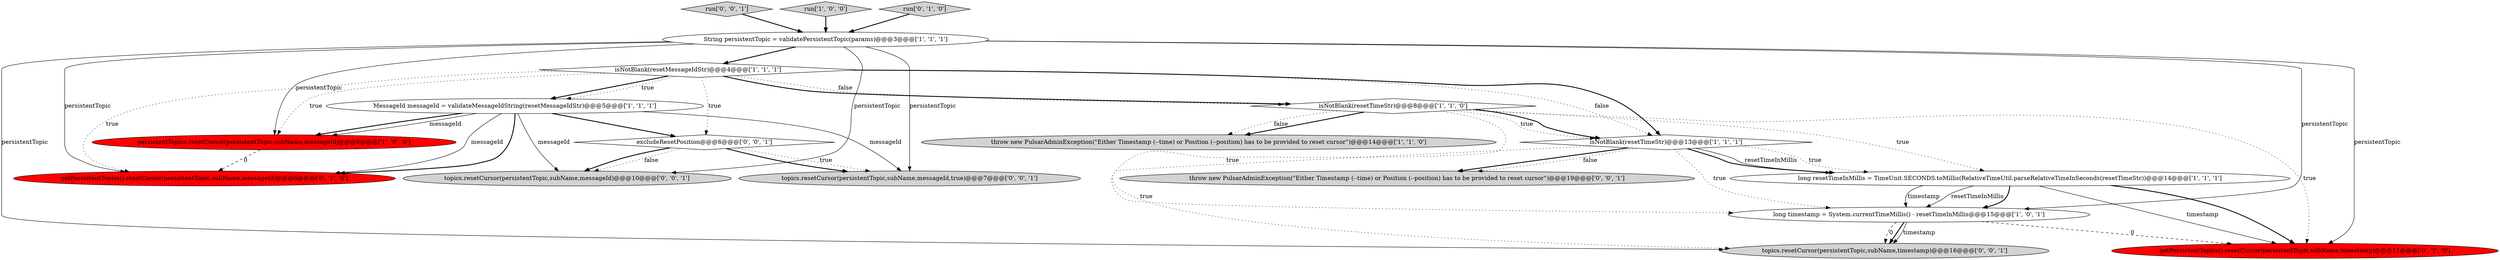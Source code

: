 digraph {
16 [style = filled, label = "throw new PulsarAdminException(\"Either Timestamp (--time) or Position (--position) has to be provided to reset cursor\")@@@19@@@['0', '0', '1']", fillcolor = lightgray, shape = ellipse image = "AAA0AAABBB3BBB"];
12 [style = filled, label = "getPersistentTopics().resetCursor(persistentTopic,subName,messageId)@@@6@@@['0', '1', '0']", fillcolor = red, shape = ellipse image = "AAA1AAABBB2BBB"];
1 [style = filled, label = "String persistentTopic = validatePersistentTopic(params)@@@3@@@['1', '1', '1']", fillcolor = white, shape = ellipse image = "AAA0AAABBB1BBB"];
17 [style = filled, label = "run['0', '0', '1']", fillcolor = lightgray, shape = diamond image = "AAA0AAABBB3BBB"];
5 [style = filled, label = "isNotBlank(resetTimeStr)@@@8@@@['1', '1', '0']", fillcolor = white, shape = diamond image = "AAA0AAABBB1BBB"];
3 [style = filled, label = "isNotBlank(resetTimeStr)@@@13@@@['1', '1', '1']", fillcolor = white, shape = diamond image = "AAA0AAABBB1BBB"];
10 [style = filled, label = "getPersistentTopics().resetCursor(persistentTopic,subName,timestamp)@@@11@@@['0', '1', '0']", fillcolor = red, shape = ellipse image = "AAA1AAABBB2BBB"];
8 [style = filled, label = "isNotBlank(resetMessageIdStr)@@@4@@@['1', '1', '1']", fillcolor = white, shape = diamond image = "AAA0AAABBB1BBB"];
18 [style = filled, label = "topics.resetCursor(persistentTopic,subName,timestamp)@@@16@@@['0', '0', '1']", fillcolor = lightgray, shape = ellipse image = "AAA0AAABBB3BBB"];
9 [style = filled, label = "MessageId messageId = validateMessageIdString(resetMessageIdStr)@@@5@@@['1', '1', '1']", fillcolor = white, shape = ellipse image = "AAA0AAABBB1BBB"];
6 [style = filled, label = "run['1', '0', '0']", fillcolor = lightgray, shape = diamond image = "AAA0AAABBB1BBB"];
13 [style = filled, label = "topics.resetCursor(persistentTopic,subName,messageId)@@@10@@@['0', '0', '1']", fillcolor = lightgray, shape = ellipse image = "AAA0AAABBB3BBB"];
0 [style = filled, label = "long resetTimeInMillis = TimeUnit.SECONDS.toMillis(RelativeTimeUtil.parseRelativeTimeInSeconds(resetTimeStr))@@@14@@@['1', '1', '1']", fillcolor = white, shape = ellipse image = "AAA0AAABBB1BBB"];
2 [style = filled, label = "long timestamp = System.currentTimeMillis() - resetTimeInMillis@@@15@@@['1', '0', '1']", fillcolor = white, shape = ellipse image = "AAA0AAABBB1BBB"];
4 [style = filled, label = "throw new PulsarAdminException(\"Either Timestamp (--time) or Position (--position) has to be provided to reset cursor\")@@@14@@@['1', '1', '0']", fillcolor = lightgray, shape = ellipse image = "AAA0AAABBB1BBB"];
11 [style = filled, label = "run['0', '1', '0']", fillcolor = lightgray, shape = diamond image = "AAA0AAABBB2BBB"];
14 [style = filled, label = "excludeResetPosition@@@6@@@['0', '0', '1']", fillcolor = white, shape = diamond image = "AAA0AAABBB3BBB"];
7 [style = filled, label = "persistentTopics.resetCursor(persistentTopic,subName,messageId)@@@6@@@['1', '0', '0']", fillcolor = red, shape = ellipse image = "AAA1AAABBB1BBB"];
15 [style = filled, label = "topics.resetCursor(persistentTopic,subName,messageId,true)@@@7@@@['0', '0', '1']", fillcolor = lightgray, shape = ellipse image = "AAA0AAABBB3BBB"];
5->3 [style = bold, label=""];
1->15 [style = solid, label="persistentTopic"];
0->2 [style = solid, label="resetTimeInMillis"];
8->3 [style = dotted, label="false"];
1->2 [style = solid, label="persistentTopic"];
1->8 [style = bold, label=""];
17->1 [style = bold, label=""];
11->1 [style = bold, label=""];
5->10 [style = dotted, label="true"];
0->2 [style = bold, label=""];
8->3 [style = bold, label=""];
0->10 [style = solid, label="timestamp"];
8->7 [style = dotted, label="true"];
2->18 [style = bold, label=""];
5->0 [style = dotted, label="true"];
3->16 [style = bold, label=""];
0->2 [style = solid, label="timestamp"];
9->7 [style = bold, label=""];
5->3 [style = dotted, label="true"];
3->0 [style = bold, label=""];
2->10 [style = dashed, label="0"];
14->13 [style = dotted, label="false"];
9->13 [style = solid, label="messageId"];
6->1 [style = bold, label=""];
14->15 [style = dotted, label="true"];
0->10 [style = bold, label=""];
1->13 [style = solid, label="persistentTopic"];
8->12 [style = dotted, label="true"];
8->5 [style = bold, label=""];
9->7 [style = solid, label="messageId"];
3->0 [style = solid, label="resetTimeInMillis"];
1->12 [style = solid, label="persistentTopic"];
1->10 [style = solid, label="persistentTopic"];
1->18 [style = solid, label="persistentTopic"];
5->4 [style = bold, label=""];
8->14 [style = dotted, label="true"];
3->18 [style = dotted, label="true"];
8->9 [style = bold, label=""];
9->14 [style = bold, label=""];
2->18 [style = solid, label="timestamp"];
3->0 [style = dotted, label="true"];
7->12 [style = dashed, label="0"];
9->15 [style = solid, label="messageId"];
2->18 [style = dashed, label="0"];
14->15 [style = bold, label=""];
8->5 [style = dotted, label="false"];
9->12 [style = bold, label=""];
8->9 [style = dotted, label="true"];
14->13 [style = bold, label=""];
3->16 [style = dotted, label="false"];
1->7 [style = solid, label="persistentTopic"];
9->12 [style = solid, label="messageId"];
3->2 [style = dotted, label="true"];
5->2 [style = dotted, label="true"];
5->4 [style = dotted, label="false"];
}
